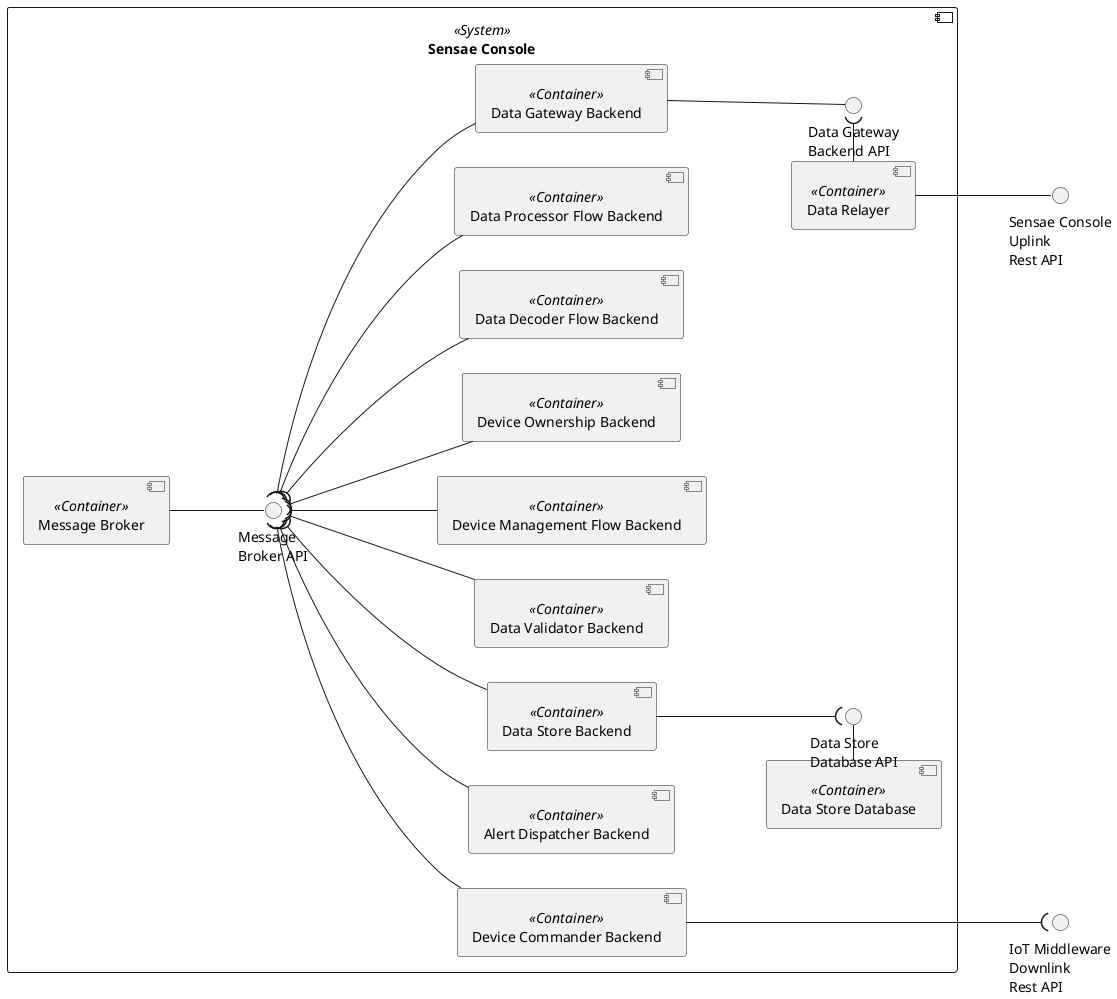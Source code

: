 @startuml data-flow

left to right direction

skinparam sequenceMessageAlign center
skinparam Shadowing false
skinparam componentStyle uml2
skinparam packageStyle rectangle

interface "Sensae Console\nUplink\nRest API" as IN_ENDPOINT
interface "IoT Middleware\nDownlink\nRest API" as OUT_ENDPOINT

component "Sensae Console" <<System>> {
    component "Message Broker" as MB <<Container>> 

    component "Data Gateway Backend" as DDG <<Container>> 
    component "Data Relayer" as DR <<Container>> 
    component "Data Processor Flow Backend" as DPSB <<Container>> 
    component "Data Decoder Flow Backend" as DDSB <<Container>> 
    component "Data Validator Backend" as DVB <<Container>> 
    component "Device Management Flow Backend" as DRSB <<Container>> 
    component "Data Store Backend" as DS <<Container>> 
    component "Data Store Database" as MONGODB <<Container>> 
    component "Device Ownership Backend" as IAMSB <<Container>> 
    component "Device Commander Backend" as DCB <<Container>> 

    component "Alert Dispatcher Backend" as ALERT_BACK <<Container>>  

    interface "Message\nBroker API" as MB_API
    interface "Data Store\nDatabase API" as MONGODB_API
    interface "Data Gateway\nBackend API" as DDG_API

    DS --( MONGODB_API
    DDG -- DDG_API
    MB -- MB_API
    MONGODB - MONGODB_API

    MB_API )--- DS
    MB_API )--- DDG
    MB_API )--- DVB
    MB_API )--- DRSB
    MB_API )--- DPSB
    MB_API )--- DDSB
    MB_API )--- IAMSB
    MB_API )--- DCB
    MB_API )--- ALERT_BACK

    DR -- IN_ENDPOINT
    DR -( DDG_API
    DCB ---( OUT_ENDPOINT

    DPSB -[hidden]- DR

    DCB -[hidden] ALERT_BACK
    ALERT_BACK -[hidden] DS
    DS -[hidden] DVB
    DVB -[hidden] DRSB
    DRSB -[hidden] IAMSB
    IAMSB -[hidden] DDSB
    DDSB -[hidden] DPSB
    DPSB -[hidden] DDG
}

@enduml
